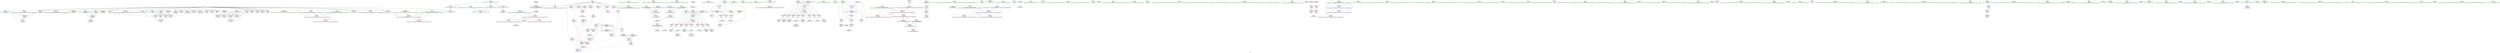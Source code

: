 digraph "SVFG" {
	label="SVFG";

	Node0x557121f45b60 [shape=record,color=grey,label="{NodeID: 0\nNullPtr}"];
	Node0x557121f45b60 -> Node0x557121f5be30[style=solid];
	Node0x557121f45b60 -> Node0x557121f5bf30[style=solid];
	Node0x557121f45b60 -> Node0x557121f5c000[style=solid];
	Node0x557121f45b60 -> Node0x557121f5c0d0[style=solid];
	Node0x557121f45b60 -> Node0x557121f5c1a0[style=solid];
	Node0x557121f45b60 -> Node0x557121f5c270[style=solid];
	Node0x557121f45b60 -> Node0x557121f5c340[style=solid];
	Node0x557121f45b60 -> Node0x557121f5c410[style=solid];
	Node0x557121f45b60 -> Node0x557121f5c4e0[style=solid];
	Node0x557121f45b60 -> Node0x557121f5c5b0[style=solid];
	Node0x557121f45b60 -> Node0x557121f58ae0[style=solid];
	Node0x557121f45b60 -> Node0x557121f58bb0[style=solid];
	Node0x557121f45b60 -> Node0x557121f58c80[style=solid];
	Node0x557121f45b60 -> Node0x557121f58d50[style=solid];
	Node0x557121f45b60 -> Node0x557121f58e20[style=solid];
	Node0x557121f45b60 -> Node0x557121f58ef0[style=solid];
	Node0x557121f45b60 -> Node0x557121f58fc0[style=solid];
	Node0x557121f45b60 -> Node0x557121f59090[style=solid];
	Node0x557121f45b60 -> Node0x557121f59160[style=solid];
	Node0x557121f45b60 -> Node0x557121f59230[style=solid];
	Node0x557121f45b60 -> Node0x557121f59300[style=solid];
	Node0x557121f45b60 -> Node0x557121f593d0[style=solid];
	Node0x557121f45b60 -> Node0x557121f594a0[style=solid];
	Node0x557121f45b60 -> Node0x557121f59570[style=solid];
	Node0x557121f45b60 -> Node0x557121f59640[style=solid];
	Node0x557121f45b60 -> Node0x557121f5d3e0[style=solid];
	Node0x557121f6d580 [shape=record,color=grey,label="{NodeID: 360\n432 = Binary(429, 431, )\n}"];
	Node0x557121f5c820 [shape=record,color=red,label="{NodeID: 194\n300\<--299\n\<--arrayidx53\nmain\n}"];
	Node0x557121f5c820 -> Node0x557121f6c680[style=solid];
	Node0x557121f59710 [shape=record,color=black,label="{NodeID: 111\n10\<--8\n\<--dp\nCan only get source location for instruction, argument, global var or function.}"];
	Node0x557121f41b50 [shape=record,color=green,label="{NodeID: 28\n36\<--42\n_ZNSt8ios_base4InitD1Ev\<--_ZNSt8ios_base4InitD1Ev_field_insensitive\n}"];
	Node0x557121f41b50 -> Node0x557121f59810[style=solid];
	Node0x557121f9b100 [shape=record,color=black,label="{NodeID: 471\n99 = PHI(65, )\n1st arg _ZStorSt13_Ios_OpenmodeS_ }"];
	Node0x557121f9b100 -> Node0x557121f5d820[style=solid];
	Node0x557121f63980 [shape=record,color=black,label="{NodeID: 388\nMR_24V_2 = PHI(MR_24V_4, MR_24V_1, )\npts\{147 \}\n}"];
	Node0x557121f63980 -> Node0x557121f5e1e0[style=dashed];
	Node0x557121f5df70 [shape=record,color=blue,label="{NodeID: 222\n138\<--220\nehselector.slot\<--\nmain\n}"];
	Node0x557121f5df70 -> Node0x557121f60f90[style=dashed];
	Node0x557121f5f9e0 [shape=record,color=purple,label="{NodeID: 139\n265\<--8\narrayidx34\<--dp\nmain\n}"];
	Node0x557121f5f9e0 -> Node0x557121f623e0[style=solid];
	Node0x557121f5a180 [shape=record,color=green,label="{NodeID: 56\n157\<--158\n_ZNSirsERi\<--_ZNSirsERi_field_insensitive\n}"];
	Node0x557121f61130 [shape=record,color=red,label="{NodeID: 167\n345\<--140\n\<--z\nmain\n}"];
	Node0x557121f5bc30 [shape=record,color=green,label="{NodeID: 84\n487\<--488\nstrlen\<--strlen_field_insensitive\n}"];
	Node0x557121f46290 [shape=record,color=green,label="{NodeID: 1\n7\<--1\n__dso_handle\<--dummyObj\nGlob }"];
	Node0x557121f6d700 [shape=record,color=grey,label="{NodeID: 361\n259 = Binary(258, 173, )\n}"];
	Node0x557121f6d700 -> Node0x557121f5ece0[style=solid];
	Node0x557121f5c8f0 [shape=record,color=red,label="{NodeID: 195\n316\<--315\n\<--\nmain\n|{<s0>22}}"];
	Node0x557121f5c8f0:s0 -> Node0x557121f9b980[style=solid,color=red];
	Node0x557121f59810 [shape=record,color=black,label="{NodeID: 112\n35\<--36\n\<--_ZNSt8ios_base4InitD1Ev\nCan only get source location for instruction, argument, global var or function.}"];
	Node0x557121f57b20 [shape=record,color=green,label="{NodeID: 29\n49\<--50\n_Z3i2sB5cxx11i\<--_Z3i2sB5cxx11i_field_insensitive\n}"];
	Node0x557121f9b240 [shape=record,color=black,label="{NodeID: 472\n405 = PHI(152, )\n0th arg _ZStplIcSt11char_traitsIcESaIcEENSt7__cxx1112basic_stringIT_T0_T1_EEPKS5_RKS8_ }"];
	Node0x557121f63e80 [shape=record,color=black,label="{NodeID: 389\nMR_26V_2 = PHI(MR_26V_3, MR_26V_1, )\npts\{149 \}\n}"];
	Node0x557121f63e80 -> Node0x557121f5e2b0[style=dashed];
	Node0x557121f63e80 -> Node0x557121f63e80[style=dashed];
	Node0x557121f5e040 [shape=record,color=blue,label="{NodeID: 223\n136\<--224\nexn.slot\<--\nmain\n}"];
	Node0x557121f5e040 -> Node0x557121f60ec0[style=dashed];
	Node0x557121f5fab0 [shape=record,color=purple,label="{NodeID: 140\n269\<--8\narrayidx36\<--dp\nmain\n}"];
	Node0x557121f5a280 [shape=record,color=green,label="{NodeID: 57\n160\<--161\n_ZNSaIcEC1Ev\<--_ZNSaIcEC1Ev_field_insensitive\n}"];
	Node0x557121f61200 [shape=record,color=red,label="{NodeID: 168\n360\<--140\n\<--z\nmain\n}"];
	Node0x557121f61200 -> Node0x557121f6c800[style=solid];
	Node0x557121f5bd30 [shape=record,color=green,label="{NodeID: 85\n24\<--502\n_GLOBAL__sub_I_MauricioC_2_1.cpp\<--_GLOBAL__sub_I_MauricioC_2_1.cpp_field_insensitive\n}"];
	Node0x557121f5bd30 -> Node0x557121f5d2e0[style=solid];
	Node0x557121f46320 [shape=record,color=green,label="{NodeID: 2\n12\<--1\n_ZSt3cin\<--dummyObj\nGlob }"];
	Node0x557121f6d880 [shape=record,color=grey,label="{NodeID: 362\n207 = Binary(206, 173, )\n}"];
	Node0x557121f6d880 -> Node0x557121f5dc30[style=solid];
	Node0x557121f5c9c0 [shape=record,color=red,label="{NodeID: 196\n422\<--408\n\<--__lhs.addr\n_ZStplIcSt11char_traitsIcESaIcEENSt7__cxx1112basic_stringIT_T0_T1_EEPKS5_RKS8_\n|{<s0>38}}"];
	Node0x557121f5c9c0:s0 -> Node0x557121f9ba90[style=solid,color=red];
	Node0x557121f59910 [shape=record,color=black,label="{NodeID: 113\n71\<--56\n\<--str\n_Z3i2sB5cxx11i\n}"];
	Node0x557121f59910 -> Node0x557121f60840[style=solid];
	Node0x557121f57bb0 [shape=record,color=green,label="{NodeID: 30\n54\<--55\ni.addr\<--i.addr_field_insensitive\n_Z3i2sB5cxx11i\n}"];
	Node0x557121f57bb0 -> Node0x557121f60910[style=solid];
	Node0x557121f57bb0 -> Node0x557121f5d4e0[style=solid];
	Node0x557121f9b650 [shape=record,color=black,label="{NodeID: 473\n406 = PHI(323, )\n1st arg _ZStplIcSt11char_traitsIcESaIcEENSt7__cxx1112basic_stringIT_T0_T1_EEPKS5_RKS8_ }"];
	Node0x557121f9b650 -> Node0x557121f66920[style=solid];
	Node0x557121f64380 [shape=record,color=black,label="{NodeID: 390\nMR_28V_2 = PHI(MR_28V_5, MR_28V_1, )\npts\{110000 \}\n}"];
	Node0x557121f64380 -> Node0x557121f5db60[style=dashed];
	Node0x557121f64380 -> Node0x557121f79420[style=dashed];
	Node0x557121f5e110 [shape=record,color=blue,label="{NodeID: 224\n138\<--226\nehselector.slot\<--\nmain\n}"];
	Node0x557121f5e110 -> Node0x557121f60f90[style=dashed];
	Node0x557121f5fb80 [shape=record,color=purple,label="{NodeID: 141\n272\<--8\narrayidx38\<--dp\nmain\n}"];
	Node0x557121f5fb80 -> Node0x557121f624b0[style=solid];
	Node0x557121f5fb80 -> Node0x557121f5e380[style=solid];
	Node0x557121f5a380 [shape=record,color=green,label="{NodeID: 58\n164\<--165\n_ZNSt7__cxx1112basic_stringIcSt11char_traitsIcESaIcEEC1EPKcRKS3_\<--_ZNSt7__cxx1112basic_stringIcSt11char_traitsIcESaIcEEC1EPKcRKS3__field_insensitive\n}"];
	Node0x557121f612d0 [shape=record,color=red,label="{NodeID: 169\n193\<--144\n\<--i\nmain\n}"];
	Node0x557121f612d0 -> Node0x557121f5e730[style=solid];
	Node0x557121f5be30 [shape=record,color=black,label="{NodeID: 86\n2\<--3\ndummyVal\<--dummyVal\n}"];
	Node0x557121f46bb0 [shape=record,color=green,label="{NodeID: 3\n13\<--1\n.str\<--dummyObj\nGlob }"];
	Node0x557121f6da00 [shape=record,color=grey,label="{NodeID: 363\n177 = cmp(175, 176, )\n}"];
	Node0x557121f5ca90 [shape=record,color=red,label="{NodeID: 197\n436\<--408\n\<--__lhs.addr\n_ZStplIcSt11char_traitsIcESaIcEENSt7__cxx1112basic_stringIT_T0_T1_EEPKS5_RKS8_\n}"];
	Node0x557121f599e0 [shape=record,color=black,label="{NodeID: 114\n73\<--72\n\<--add.ptr\n_Z3i2sB5cxx11i\n}"];
	Node0x557121f57c40 [shape=record,color=green,label="{NodeID: 31\n56\<--57\nstr\<--str_field_insensitive\n_Z3i2sB5cxx11i\n}"];
	Node0x557121f57c40 -> Node0x557121f59910[style=solid];
	Node0x557121f9b760 [shape=record,color=black,label="{NodeID: 474\n407 = PHI(150, )\n2nd arg _ZStplIcSt11char_traitsIcESaIcEENSt7__cxx1112basic_stringIT_T0_T1_EEPKS5_RKS8_ }"];
	Node0x557121f9b760 -> Node0x557121f669f0[style=solid];
	Node0x557121f5e1e0 [shape=record,color=blue,label="{NodeID: 225\n146\<--232\ni12\<--conv14\nmain\n}"];
	Node0x557121f5e1e0 -> Node0x557121f61540[style=dashed];
	Node0x557121f5e1e0 -> Node0x557121f61610[style=dashed];
	Node0x557121f5e1e0 -> Node0x557121f616e0[style=dashed];
	Node0x557121f5e1e0 -> Node0x557121f617b0[style=dashed];
	Node0x557121f5e1e0 -> Node0x557121f61880[style=dashed];
	Node0x557121f5e1e0 -> Node0x557121f61950[style=dashed];
	Node0x557121f5e1e0 -> Node0x557121f61a20[style=dashed];
	Node0x557121f5e1e0 -> Node0x557121f61af0[style=dashed];
	Node0x557121f5e1e0 -> Node0x557121f665e0[style=dashed];
	Node0x557121f5e1e0 -> Node0x557121f63980[style=dashed];
	Node0x557121f5fc50 [shape=record,color=purple,label="{NodeID: 142\n280\<--8\narrayidx42\<--dp\nmain\n}"];
	Node0x557121f5a480 [shape=record,color=green,label="{NodeID: 59\n167\<--168\n_ZNSaIcED1Ev\<--_ZNSaIcED1Ev_field_insensitive\n}"];
	Node0x557121f87bc0 [shape=record,color=yellow,style=double,label="{NodeID: 419\n38V_1 = ENCHI(MR_38V_0)\npts\{417 \}\nFun[_ZStplIcSt11char_traitsIcESaIcEENSt7__cxx1112basic_stringIT_T0_T1_EEPKS5_RKS8_]}"];
	Node0x557121f87bc0 -> Node0x557121f66d30[style=dashed];
	Node0x557121f613a0 [shape=record,color=red,label="{NodeID: 170\n200\<--144\n\<--i\nmain\n}"];
	Node0x557121f613a0 -> Node0x557121f5e800[style=solid];
	Node0x557121f5bf30 [shape=record,color=black,label="{NodeID: 87\n85\<--3\n\<--dummyVal\n_Z3i2sB5cxx11i\n}"];
	Node0x557121f46c40 [shape=record,color=green,label="{NodeID: 4\n15\<--1\n.str.1\<--dummyObj\nGlob }"];
	Node0x557121f6db80 [shape=record,color=grey,label="{NodeID: 364\n320 = cmp(319, 321, )\n}"];
	Node0x557121f5cb60 [shape=record,color=red,label="{NodeID: 198\n430\<--410\n\<--__rhs.addr\n_ZStplIcSt11char_traitsIcESaIcEENSt7__cxx1112basic_stringIT_T0_T1_EEPKS5_RKS8_\n}"];
	Node0x557121f5e6a0 [shape=record,color=black,label="{NodeID: 115\n97\<--108\n_ZStorSt13_Ios_OpenmodeS__ret\<--or\n_ZStorSt13_Ios_OpenmodeS_\n|{<s0>3}}"];
	Node0x557121f5e6a0:s0 -> Node0x557121f97570[style=solid,color=blue];
	Node0x557121f57cd0 [shape=record,color=green,label="{NodeID: 32\n58\<--59\nexn.slot\<--exn.slot_field_insensitive\n_Z3i2sB5cxx11i\n}"];
	Node0x557121f57cd0 -> Node0x557121f609e0[style=solid];
	Node0x557121f57cd0 -> Node0x557121f5d5b0[style=solid];
	Node0x557121f9b870 [shape=record,color=black,label="{NodeID: 475\n52 = PHI(150, )\n0th arg _Z3i2sB5cxx11i }"];
	Node0x557121f5e2b0 [shape=record,color=blue,label="{NodeID: 226\n148\<--239\nj\<--\nmain\n}"];
	Node0x557121f5e2b0 -> Node0x557121f61bc0[style=dashed];
	Node0x557121f5e2b0 -> Node0x557121f61c90[style=dashed];
	Node0x557121f5e2b0 -> Node0x557121f61d60[style=dashed];
	Node0x557121f5e2b0 -> Node0x557121f61e30[style=dashed];
	Node0x557121f5e2b0 -> Node0x557121f61f00[style=dashed];
	Node0x557121f5e2b0 -> Node0x557121f61fd0[style=dashed];
	Node0x557121f5e2b0 -> Node0x557121f620a0[style=dashed];
	Node0x557121f5e2b0 -> Node0x557121f62170[style=dashed];
	Node0x557121f5e2b0 -> Node0x557121f5e2b0[style=dashed];
	Node0x557121f5e2b0 -> Node0x557121f5e5f0[style=dashed];
	Node0x557121f5e2b0 -> Node0x557121f63e80[style=dashed];
	Node0x557121f5fd20 [shape=record,color=purple,label="{NodeID: 143\n283\<--8\narrayidx44\<--dp\nmain\n}"];
	Node0x557121f5fd20 -> Node0x557121f5c680[style=solid];
	Node0x557121f5a580 [shape=record,color=green,label="{NodeID: 60\n170\<--171\n_ZNSi6ignoreEv\<--_ZNSi6ignoreEv_field_insensitive\n}"];
	Node0x557121f87ca0 [shape=record,color=yellow,style=double,label="{NodeID: 420\n40V_1 = ENCHI(MR_40V_0)\npts\{419 \}\nFun[_ZStplIcSt11char_traitsIcESaIcEENSt7__cxx1112basic_stringIT_T0_T1_EEPKS5_RKS8_]}"];
	Node0x557121f87ca0 -> Node0x557121f66e00[style=dashed];
	Node0x557121f61470 [shape=record,color=red,label="{NodeID: 171\n206\<--144\n\<--i\nmain\n}"];
	Node0x557121f61470 -> Node0x557121f6d880[style=solid];
	Node0x557121f5c000 [shape=record,color=black,label="{NodeID: 88\n86\<--3\n\<--dummyVal\n_Z3i2sB5cxx11i\n}"];
	Node0x557121f5c000 -> Node0x557121f5d5b0[style=solid];
	Node0x557121f46cd0 [shape=record,color=green,label="{NodeID: 5\n17\<--1\n_ZSt4cout\<--dummyObj\nGlob }"];
	Node0x557121f97570 [shape=record,color=black,label="{NodeID: 448\n63 = PHI(97, )\n}"];
	Node0x557121f6dd00 [shape=record,color=grey,label="{NodeID: 365\n198 = cmp(194, 195, )\n}"];
	Node0x557121f5cc30 [shape=record,color=red,label="{NodeID: 199\n441\<--410\n\<--__rhs.addr\n_ZStplIcSt11char_traitsIcESaIcEENSt7__cxx1112basic_stringIT_T0_T1_EEPKS5_RKS8_\n}"];
	Node0x557121f5e730 [shape=record,color=black,label="{NodeID: 116\n194\<--193\nconv\<--\nmain\n}"];
	Node0x557121f5e730 -> Node0x557121f6dd00[style=solid];
	Node0x557121f57d60 [shape=record,color=green,label="{NodeID: 33\n60\<--61\nehselector.slot\<--ehselector.slot_field_insensitive\n_Z3i2sB5cxx11i\n}"];
	Node0x557121f57d60 -> Node0x557121f60ab0[style=solid];
	Node0x557121f57d60 -> Node0x557121f5d680[style=solid];
	Node0x557121f9b980 [shape=record,color=black,label="{NodeID: 476\n53 = PHI(316, )\n1st arg _Z3i2sB5cxx11i }"];
	Node0x557121f9b980 -> Node0x557121f5d4e0[style=solid];
	Node0x557121f5e380 [shape=record,color=blue,label="{NodeID: 227\n272\<--274\narrayidx38\<--add39\nmain\n}"];
	Node0x557121f5e380 -> Node0x557121f5c680[style=dashed];
	Node0x557121f5e380 -> Node0x557121f5c750[style=dashed];
	Node0x557121f5e380 -> Node0x557121f5e450[style=dashed];
	Node0x557121f5fdf0 [shape=record,color=purple,label="{NodeID: 144\n287\<--8\narrayidx46\<--dp\nmain\n}"];
	Node0x557121f5a680 [shape=record,color=green,label="{NodeID: 61\n180\<--181\n_ZNSt7__cxx1112basic_stringIcSt11char_traitsIcESaIcEEC1Ev\<--_ZNSt7__cxx1112basic_stringIcSt11char_traitsIcESaIcEEC1Ev_field_insensitive\n}"];
	Node0x557121f61540 [shape=record,color=red,label="{NodeID: 172\n235\<--146\n\<--i12\nmain\n}"];
	Node0x557121f61540 -> Node0x557121f6e000[style=solid];
	Node0x557121f5c0d0 [shape=record,color=black,label="{NodeID: 89\n88\<--3\n\<--dummyVal\n_Z3i2sB5cxx11i\n}"];
	Node0x557121f5c0d0 -> Node0x557121f5d680[style=solid];
	Node0x557121f46d60 [shape=record,color=green,label="{NodeID: 6\n18\<--1\n.str.2\<--dummyObj\nGlob }"];
	Node0x557121f97640 [shape=record,color=black,label="{NodeID: 449\n75 = PHI()\n}"];
	Node0x557121f6de80 [shape=record,color=grey,label="{NodeID: 366\n242 = cmp(241, 155, )\n}"];
	Node0x557121f5cd00 [shape=record,color=red,label="{NodeID: 200\n429\<--412\n\<--__len\n_ZStplIcSt11char_traitsIcESaIcEENSt7__cxx1112basic_stringIT_T0_T1_EEPKS5_RKS8_\n}"];
	Node0x557121f5cd00 -> Node0x557121f6d580[style=solid];
	Node0x557121f5e800 [shape=record,color=black,label="{NodeID: 117\n201\<--200\nidxprom\<--\nmain\n}"];
	Node0x557121f57e30 [shape=record,color=green,label="{NodeID: 34\n66\<--67\n_ZStorSt13_Ios_OpenmodeS_\<--_ZStorSt13_Ios_OpenmodeS__field_insensitive\n}"];
	Node0x557121f9ba90 [shape=record,color=black,label="{NodeID: 477\n481 = PHI(422, )\n0th arg _ZNSt11char_traitsIcE6lengthEPKc }"];
	Node0x557121f9ba90 -> Node0x557121f66ed0[style=solid];
	Node0x557121f5e450 [shape=record,color=blue,label="{NodeID: 228\n290\<--292\narrayidx48\<--add49\nmain\n}"];
	Node0x557121f5e450 -> Node0x557121f5c820[style=dashed];
	Node0x557121f5e450 -> Node0x557121f5e520[style=dashed];
	Node0x557121f5fec0 [shape=record,color=purple,label="{NodeID: 145\n290\<--8\narrayidx48\<--dp\nmain\n}"];
	Node0x557121f5fec0 -> Node0x557121f5c750[style=solid];
	Node0x557121f5fec0 -> Node0x557121f5e450[style=solid];
	Node0x557121f5a780 [shape=record,color=green,label="{NodeID: 62\n186\<--187\nllvm.memset.p0i8.i64\<--llvm.memset.p0i8.i64_field_insensitive\n}"];
	Node0x557121f61610 [shape=record,color=red,label="{NodeID: 173\n244\<--146\n\<--i12\nmain\n}"];
	Node0x557121f61610 -> Node0x557121f5e9a0[style=solid];
	Node0x557121f5c1a0 [shape=record,color=black,label="{NodeID: 90\n94\<--3\nlpad.val\<--dummyVal\n_Z3i2sB5cxx11i\n}"];
	Node0x557121f45730 [shape=record,color=green,label="{NodeID: 7\n20\<--1\n.str.3\<--dummyObj\nGlob }"];
	Node0x557121f99b90 [shape=record,color=black,label="{NodeID: 450\n195 = PHI()\n}"];
	Node0x557121f99b90 -> Node0x557121f6dd00[style=solid];
	Node0x557121f6e000 [shape=record,color=grey,label="{NodeID: 367\n236 = cmp(235, 155, )\n}"];
	Node0x557121f5cdd0 [shape=record,color=red,label="{NodeID: 201\n437\<--412\n\<--__len\n_ZStplIcSt11char_traitsIcESaIcEENSt7__cxx1112basic_stringIT_T0_T1_EEPKS5_RKS8_\n}"];
	Node0x557121f5e8d0 [shape=record,color=black,label="{NodeID: 118\n232\<--230\nconv14\<--sub\nmain\n}"];
	Node0x557121f5e8d0 -> Node0x557121f5e1e0[style=solid];
	Node0x557121f57f30 [shape=record,color=green,label="{NodeID: 35\n69\<--70\n_ZNSt7__cxx1118basic_stringstreamIcSt11char_traitsIcESaIcEEC1ESt13_Ios_Openmode\<--_ZNSt7__cxx1118basic_stringstreamIcSt11char_traitsIcESaIcEEC1ESt13_Ios_Openmode_field_insensitive\n}"];
	Node0x557121f5e520 [shape=record,color=blue,label="{NodeID: 229\n299\<--301\narrayidx53\<--rem\nmain\n}"];
	Node0x557121f5e520 -> Node0x557121f623e0[style=dashed];
	Node0x557121f5e520 -> Node0x557121f624b0[style=dashed];
	Node0x557121f5e520 -> Node0x557121f5c680[style=dashed];
	Node0x557121f5e520 -> Node0x557121f5c750[style=dashed];
	Node0x557121f5e520 -> Node0x557121f5e380[style=dashed];
	Node0x557121f5e520 -> Node0x557121f5e450[style=dashed];
	Node0x557121f5e520 -> Node0x557121f79420[style=dashed];
	Node0x557121f5ff90 [shape=record,color=purple,label="{NodeID: 146\n296\<--8\narrayidx51\<--dp\nmain\n}"];
	Node0x557121f5a880 [shape=record,color=green,label="{NodeID: 63\n189\<--190\n_ZSt7getlineIcSt11char_traitsIcESaIcEERSt13basic_istreamIT_T0_ES7_RNSt7__cxx1112basic_stringIS4_S5_T1_EE\<--_ZSt7getlineIcSt11char_traitsIcESaIcEERSt13basic_istreamIT_T0_ES7_RNSt7__cxx1112basic_stringIS4_S5_T1_EE_field_insensitive\n}"];
	Node0x557121f616e0 [shape=record,color=red,label="{NodeID: 174\n258\<--146\n\<--i12\nmain\n}"];
	Node0x557121f616e0 -> Node0x557121f6d700[style=solid];
	Node0x557121f5c270 [shape=record,color=black,label="{NodeID: 91\n95\<--3\nlpad.val3\<--dummyVal\n_Z3i2sB5cxx11i\n}"];
	Node0x557121f457f0 [shape=record,color=green,label="{NodeID: 8\n23\<--1\n\<--dummyObj\nCan only get source location for instruction, argument, global var or function.}"];
	Node0x557121f99c60 [shape=record,color=black,label="{NodeID: 451\n34 = PHI()\n}"];
	Node0x557121f6e180 [shape=record,color=grey,label="{NodeID: 368\n256 = cmp(250, 255, )\n}"];
	Node0x557121f5cea0 [shape=record,color=red,label="{NodeID: 202\n447\<--414\nnrvo.val\<--nrvo\n_ZStplIcSt11char_traitsIcESaIcEENSt7__cxx1112basic_stringIT_T0_T1_EEPKS5_RKS8_\n}"];
	Node0x557121f5e9a0 [shape=record,color=black,label="{NodeID: 119\n245\<--244\nconv21\<--\nmain\n}"];
	Node0x557121f58030 [shape=record,color=green,label="{NodeID: 36\n76\<--77\n_ZNSolsEi\<--_ZNSolsEi_field_insensitive\n}"];
	Node0x557121f5e5f0 [shape=record,color=blue,label="{NodeID: 230\n148\<--306\nj\<--dec\nmain\n}"];
	Node0x557121f5e5f0 -> Node0x557121f61bc0[style=dashed];
	Node0x557121f5e5f0 -> Node0x557121f61c90[style=dashed];
	Node0x557121f5e5f0 -> Node0x557121f61d60[style=dashed];
	Node0x557121f5e5f0 -> Node0x557121f61e30[style=dashed];
	Node0x557121f5e5f0 -> Node0x557121f61f00[style=dashed];
	Node0x557121f5e5f0 -> Node0x557121f61fd0[style=dashed];
	Node0x557121f5e5f0 -> Node0x557121f620a0[style=dashed];
	Node0x557121f5e5f0 -> Node0x557121f62170[style=dashed];
	Node0x557121f5e5f0 -> Node0x557121f5e2b0[style=dashed];
	Node0x557121f5e5f0 -> Node0x557121f5e5f0[style=dashed];
	Node0x557121f5e5f0 -> Node0x557121f63e80[style=dashed];
	Node0x557121f60060 [shape=record,color=purple,label="{NodeID: 147\n299\<--8\narrayidx53\<--dp\nmain\n}"];
	Node0x557121f60060 -> Node0x557121f5c820[style=solid];
	Node0x557121f60060 -> Node0x557121f5e520[style=solid];
	Node0x557121f5a980 [shape=record,color=green,label="{NodeID: 64\n196\<--197\n_ZNKSt7__cxx1112basic_stringIcSt11char_traitsIcESaIcEE4sizeEv\<--_ZNKSt7__cxx1112basic_stringIcSt11char_traitsIcESaIcEE4sizeEv_field_insensitive\n}"];
	Node0x557121f88050 [shape=record,color=yellow,style=double,label="{NodeID: 424\n4V_1 = ENCHI(MR_4V_0)\npts\{59 \}\nFun[_Z3i2sB5cxx11i]}"];
	Node0x557121f88050 -> Node0x557121f5d5b0[style=dashed];
	Node0x557121f617b0 [shape=record,color=red,label="{NodeID: 175\n267\<--146\n\<--i12\nmain\n}"];
	Node0x557121f617b0 -> Node0x557121f5ee80[style=solid];
	Node0x557121f5c340 [shape=record,color=black,label="{NodeID: 92\n210\<--3\n\<--dummyVal\nmain\n}"];
	Node0x557121f458b0 [shape=record,color=green,label="{NodeID: 9\n64\<--1\n\<--dummyObj\nCan only get source location for instruction, argument, global var or function.|{<s0>3}}"];
	Node0x557121f458b0:s0 -> Node0x557121f9af60[style=solid,color=red];
	Node0x557121f99d30 [shape=record,color=black,label="{NodeID: 452\n253 = PHI()\n}"];
	Node0x557121f99d30 -> Node0x557121f62310[style=solid];
	Node0x557121f5cf70 [shape=record,color=red,label="{NodeID: 203\n459\<--416\nexn\<--exn.slot\n_ZStplIcSt11char_traitsIcESaIcEENSt7__cxx1112basic_stringIT_T0_T1_EEPKS5_RKS8_\n}"];
	Node0x557121f5ea70 [shape=record,color=black,label="{NodeID: 120\n250\<--249\nconv24\<--\nmain\n}"];
	Node0x557121f5ea70 -> Node0x557121f6e180[style=solid];
	Node0x557121f58130 [shape=record,color=green,label="{NodeID: 37\n79\<--80\n_ZNKSt7__cxx1118basic_stringstreamIcSt11char_traitsIcESaIcEE3strEv\<--_ZNKSt7__cxx1118basic_stringstreamIcSt11char_traitsIcESaIcEE3strEv_field_insensitive\n}"];
	Node0x557121f665e0 [shape=record,color=blue,label="{NodeID: 231\n146\<--312\ni12\<--dec57\nmain\n}"];
	Node0x557121f665e0 -> Node0x557121f61540[style=dashed];
	Node0x557121f665e0 -> Node0x557121f61610[style=dashed];
	Node0x557121f665e0 -> Node0x557121f616e0[style=dashed];
	Node0x557121f665e0 -> Node0x557121f617b0[style=dashed];
	Node0x557121f665e0 -> Node0x557121f61880[style=dashed];
	Node0x557121f665e0 -> Node0x557121f61950[style=dashed];
	Node0x557121f665e0 -> Node0x557121f61a20[style=dashed];
	Node0x557121f665e0 -> Node0x557121f61af0[style=dashed];
	Node0x557121f665e0 -> Node0x557121f665e0[style=dashed];
	Node0x557121f665e0 -> Node0x557121f63980[style=dashed];
	Node0x557121f60130 [shape=record,color=purple,label="{NodeID: 148\n315\<--8\n\<--dp\nmain\n}"];
	Node0x557121f60130 -> Node0x557121f5c8f0[style=solid];
	Node0x557121f5aa80 [shape=record,color=green,label="{NodeID: 65\n247\<--248\n_ZNSt7__cxx1112basic_stringIcSt11char_traitsIcESaIcEEixEm\<--_ZNSt7__cxx1112basic_stringIcSt11char_traitsIcESaIcEEixEm_field_insensitive\n}"];
	Node0x557121f88130 [shape=record,color=yellow,style=double,label="{NodeID: 425\n6V_1 = ENCHI(MR_6V_0)\npts\{61 \}\nFun[_Z3i2sB5cxx11i]}"];
	Node0x557121f88130 -> Node0x557121f5d680[style=dashed];
	Node0x557121f61880 [shape=record,color=red,label="{NodeID: 176\n277\<--146\n\<--i12\nmain\n}"];
	Node0x557121f61880 -> Node0x557121f6d100[style=solid];
	Node0x557121f5c410 [shape=record,color=black,label="{NodeID: 93\n211\<--3\n\<--dummyVal\nmain\n}"];
	Node0x557121f5c410 -> Node0x557121f5dd00[style=solid];
	Node0x557121f45970 [shape=record,color=green,label="{NodeID: 10\n65\<--1\n\<--dummyObj\nCan only get source location for instruction, argument, global var or function.|{<s0>3}}"];
	Node0x557121f45970:s0 -> Node0x557121f9b100[style=solid,color=red];
	Node0x557121f99e30 [shape=record,color=black,label="{NodeID: 453\n156 = PHI()\n}"];
	Node0x557121f5d040 [shape=record,color=red,label="{NodeID: 204\n460\<--418\nsel\<--ehselector.slot\n_ZStplIcSt11char_traitsIcESaIcEENSt7__cxx1112basic_stringIT_T0_T1_EEPKS5_RKS8_\n}"];
	Node0x557121f5eb40 [shape=record,color=black,label="{NodeID: 121\n252\<--251\nconv25\<--\nmain\n}"];
	Node0x557121f58230 [shape=record,color=green,label="{NodeID: 38\n82\<--83\n_ZNSt7__cxx1118basic_stringstreamIcSt11char_traitsIcESaIcEED1Ev\<--_ZNSt7__cxx1118basic_stringstreamIcSt11char_traitsIcESaIcEED1Ev_field_insensitive\n}"];
	Node0x557121f666b0 [shape=record,color=blue,label="{NodeID: 232\n136\<--335\nexn.slot\<--\nmain\n}"];
	Node0x557121f666b0 -> Node0x557121f60ec0[style=dashed];
	Node0x557121f60200 [shape=record,color=purple,label="{NodeID: 149\n162\<--13\n\<--.str\nmain\n}"];
	Node0x557121f5ab80 [shape=record,color=green,label="{NodeID: 66\n325\<--326\n_ZStplIcSt11char_traitsIcESaIcEENSt7__cxx1112basic_stringIT_T0_T1_EEPKS5_RKS8_\<--_ZStplIcSt11char_traitsIcESaIcEENSt7__cxx1112basic_stringIT_T0_T1_EEPKS5_RKS8__field_insensitive\n}"];
	Node0x557121f61950 [shape=record,color=red,label="{NodeID: 177\n285\<--146\n\<--i12\nmain\n}"];
	Node0x557121f61950 -> Node0x557121f5f1c0[style=solid];
	Node0x557121f5c4e0 [shape=record,color=black,label="{NodeID: 94\n213\<--3\n\<--dummyVal\nmain\n}"];
	Node0x557121f5c4e0 -> Node0x557121f5ddd0[style=solid];
	Node0x557121f44e20 [shape=record,color=green,label="{NodeID: 11\n155\<--1\n\<--dummyObj\nCan only get source location for instruction, argument, global var or function.}"];
	Node0x557121f99f00 [shape=record,color=black,label="{NodeID: 454\n169 = PHI()\n}"];
	Node0x557121f79420 [shape=record,color=black,label="{NodeID: 371\nMR_28V_5 = PHI(MR_28V_6, MR_28V_3, )\npts\{110000 \}\n}"];
	Node0x557121f79420 -> Node0x557121f623e0[style=dashed];
	Node0x557121f79420 -> Node0x557121f624b0[style=dashed];
	Node0x557121f79420 -> Node0x557121f5c680[style=dashed];
	Node0x557121f79420 -> Node0x557121f5c750[style=dashed];
	Node0x557121f79420 -> Node0x557121f5c8f0[style=dashed];
	Node0x557121f79420 -> Node0x557121f5e380[style=dashed];
	Node0x557121f79420 -> Node0x557121f5e450[style=dashed];
	Node0x557121f79420 -> Node0x557121f79420[style=dashed];
	Node0x557121f79420 -> Node0x557121f64380[style=dashed];
	Node0x557121f5d110 [shape=record,color=red,label="{NodeID: 205\n485\<--482\n\<--__s.addr\n_ZNSt11char_traitsIcE6lengthEPKc\n}"];
	Node0x557121f5ec10 [shape=record,color=black,label="{NodeID: 122\n255\<--254\nconv28\<--\nmain\n}"];
	Node0x557121f5ec10 -> Node0x557121f6e180[style=solid];
	Node0x557121f58330 [shape=record,color=green,label="{NodeID: 39\n100\<--101\n__a.addr\<--__a.addr_field_insensitive\n_ZStorSt13_Ios_OpenmodeS_\n}"];
	Node0x557121f58330 -> Node0x557121f60b80[style=solid];
	Node0x557121f58330 -> Node0x557121f5d750[style=solid];
	Node0x557121f66780 [shape=record,color=blue,label="{NodeID: 233\n138\<--337\nehselector.slot\<--\nmain\n}"];
	Node0x557121f66780 -> Node0x557121f60f90[style=dashed];
	Node0x557121f602d0 [shape=record,color=purple,label="{NodeID: 150\n323\<--15\n\<--.str.1\nmain\n|{<s0>24}}"];
	Node0x557121f602d0:s0 -> Node0x557121f9b650[style=solid,color=red];
	Node0x557121f5ac80 [shape=record,color=green,label="{NodeID: 67\n328\<--329\n_ZNSt7__cxx1112basic_stringIcSt11char_traitsIcESaIcEEaSEOS4_\<--_ZNSt7__cxx1112basic_stringIcSt11char_traitsIcESaIcEEaSEOS4__field_insensitive\n}"];
	Node0x557121f61a20 [shape=record,color=red,label="{NodeID: 178\n294\<--146\n\<--i12\nmain\n}"];
	Node0x557121f61a20 -> Node0x557121f5f360[style=solid];
	Node0x557121f5c5b0 [shape=record,color=black,label="{NodeID: 95\n217\<--3\n\<--dummyVal\nmain\n}"];
	Node0x557121f44ee0 [shape=record,color=green,label="{NodeID: 12\n173\<--1\n\<--dummyObj\nCan only get source location for instruction, argument, global var or function.}"];
	Node0x557121f99fd0 [shape=record,color=black,label="{NodeID: 455\n188 = PHI()\n}"];
	Node0x557121f5d1e0 [shape=record,color=blue,label="{NodeID: 206\n506\<--23\nllvm.global_ctors_0\<--\nGlob }"];
	Node0x557121f5ece0 [shape=record,color=black,label="{NodeID: 123\n260\<--259\nidxprom30\<--add\nmain\n}"];
	Node0x557121f58400 [shape=record,color=green,label="{NodeID: 40\n102\<--103\n__b.addr\<--__b.addr_field_insensitive\n_ZStorSt13_Ios_OpenmodeS_\n}"];
	Node0x557121f58400 -> Node0x557121f60c50[style=solid];
	Node0x557121f58400 -> Node0x557121f5d820[style=solid];
	Node0x557121f66850 [shape=record,color=blue,label="{NodeID: 234\n140\<--361\nz\<--inc77\nmain\n}"];
	Node0x557121f66850 -> Node0x557121f62f80[style=dashed];
	Node0x557121f603a0 [shape=record,color=purple,label="{NodeID: 151\n341\<--18\n\<--.str.2\nmain\n}"];
	Node0x557121f5ad80 [shape=record,color=green,label="{NodeID: 68\n331\<--332\n_ZNSt7__cxx1112basic_stringIcSt11char_traitsIcESaIcEED1Ev\<--_ZNSt7__cxx1112basic_stringIcSt11char_traitsIcESaIcEED1Ev_field_insensitive\n}"];
	Node0x557121f61af0 [shape=record,color=red,label="{NodeID: 179\n311\<--146\n\<--i12\nmain\n}"];
	Node0x557121f61af0 -> Node0x557121f6cc80[style=solid];
	Node0x557121f58ae0 [shape=record,color=black,label="{NodeID: 96\n218\<--3\n\<--dummyVal\nmain\n}"];
	Node0x557121f58ae0 -> Node0x557121f5dea0[style=solid];
	Node0x557121f44fa0 [shape=record,color=green,label="{NodeID: 13\n183\<--1\n\<--dummyObj\nCan only get source location for instruction, argument, global var or function.}"];
	Node0x557121f9a0d0 [shape=record,color=black,label="{NodeID: 456\n438 = PHI()\n}"];
	Node0x557121f5d2e0 [shape=record,color=blue,label="{NodeID: 207\n507\<--24\nllvm.global_ctors_1\<--_GLOBAL__sub_I_MauricioC_2_1.cpp\nGlob }"];
	Node0x557121f5edb0 [shape=record,color=black,label="{NodeID: 124\n264\<--263\nidxprom33\<--add32\nmain\n}"];
	Node0x557121f584d0 [shape=record,color=green,label="{NodeID: 41\n116\<--117\n__gxx_personality_v0\<--__gxx_personality_v0_field_insensitive\n}"];
	Node0x557121f66920 [shape=record,color=blue,label="{NodeID: 235\n408\<--406\n__lhs.addr\<--__lhs\n_ZStplIcSt11char_traitsIcESaIcEENSt7__cxx1112basic_stringIT_T0_T1_EEPKS5_RKS8_\n}"];
	Node0x557121f66920 -> Node0x557121f5c9c0[style=dashed];
	Node0x557121f66920 -> Node0x557121f5ca90[style=dashed];
	Node0x557121f60470 [shape=record,color=purple,label="{NodeID: 152\n347\<--20\n\<--.str.3\nmain\n}"];
	Node0x557121f5ae80 [shape=record,color=green,label="{NodeID: 69\n343\<--344\n_ZStlsISt11char_traitsIcEERSt13basic_ostreamIcT_ES5_PKc\<--_ZStlsISt11char_traitsIcEERSt13basic_ostreamIcT_ES5_PKc_field_insensitive\n}"];
	Node0x557121f61bc0 [shape=record,color=red,label="{NodeID: 180\n241\<--148\n\<--j\nmain\n}"];
	Node0x557121f61bc0 -> Node0x557121f6de80[style=solid];
	Node0x557121f58bb0 [shape=record,color=black,label="{NodeID: 97\n220\<--3\n\<--dummyVal\nmain\n}"];
	Node0x557121f58bb0 -> Node0x557121f5df70[style=solid];
	Node0x557121f450a0 [shape=record,color=green,label="{NodeID: 14\n184\<--1\n\<--dummyObj\nCan only get source location for instruction, argument, global var or function.}"];
	Node0x557121f9a1d0 [shape=record,color=black,label="{NodeID: 457\n229 = PHI()\n}"];
	Node0x557121f9a1d0 -> Node0x557121f6cf80[style=solid];
	Node0x557121f5d3e0 [shape=record,color=blue, style = dotted,label="{NodeID: 208\n508\<--3\nllvm.global_ctors_2\<--dummyVal\nGlob }"];
	Node0x557121f5ee80 [shape=record,color=black,label="{NodeID: 125\n268\<--267\nidxprom35\<--\nmain\n}"];
	Node0x557121f585d0 [shape=record,color=green,label="{NodeID: 42\n125\<--126\nmain\<--main_field_insensitive\n}"];
	Node0x557121f669f0 [shape=record,color=blue,label="{NodeID: 236\n410\<--407\n__rhs.addr\<--__rhs\n_ZStplIcSt11char_traitsIcESaIcEENSt7__cxx1112basic_stringIT_T0_T1_EEPKS5_RKS8_\n}"];
	Node0x557121f669f0 -> Node0x557121f5cb60[style=dashed];
	Node0x557121f669f0 -> Node0x557121f5cc30[style=dashed];
	Node0x557121f60540 [shape=record,color=purple,label="{NodeID: 153\n506\<--22\nllvm.global_ctors_0\<--llvm.global_ctors\nGlob }"];
	Node0x557121f60540 -> Node0x557121f5d1e0[style=solid];
	Node0x557121f5af80 [shape=record,color=green,label="{NodeID: 70\n350\<--351\n_ZStlsIcSt11char_traitsIcESaIcEERSt13basic_ostreamIT_T0_ES7_RKNSt7__cxx1112basic_stringIS4_S5_T1_EE\<--_ZStlsIcSt11char_traitsIcESaIcEERSt13basic_ostreamIT_T0_ES7_RKNSt7__cxx1112basic_stringIS4_S5_T1_EE_field_insensitive\n}"];
	Node0x557121f61c90 [shape=record,color=red,label="{NodeID: 181\n251\<--148\n\<--j\nmain\n}"];
	Node0x557121f61c90 -> Node0x557121f5eb40[style=solid];
	Node0x557121f58c80 [shape=record,color=black,label="{NodeID: 98\n223\<--3\n\<--dummyVal\nmain\n}"];
	Node0x557121f40e50 [shape=record,color=green,label="{NodeID: 15\n185\<--1\n\<--dummyObj\nCan only get source location for instruction, argument, global var or function.}"];
	Node0x557121f9a330 [shape=record,color=black,label="{NodeID: 458\n246 = PHI()\n}"];
	Node0x557121f9a330 -> Node0x557121f62240[style=solid];
	Node0x557121f5d4e0 [shape=record,color=blue,label="{NodeID: 209\n54\<--53\ni.addr\<--i\n_Z3i2sB5cxx11i\n}"];
	Node0x557121f5d4e0 -> Node0x557121f60910[style=dashed];
	Node0x557121f5ef50 [shape=record,color=black,label="{NodeID: 126\n271\<--270\nidxprom37\<--\nmain\n}"];
	Node0x557121f586d0 [shape=record,color=green,label="{NodeID: 43\n128\<--129\nretval\<--retval_field_insensitive\nmain\n}"];
	Node0x557121f586d0 -> Node0x557121f60d20[style=solid];
	Node0x557121f586d0 -> Node0x557121f5d8f0[style=solid];
	Node0x557121f66ac0 [shape=record,color=blue,label="{NodeID: 237\n412\<--423\n__len\<--call\n_ZStplIcSt11char_traitsIcESaIcEENSt7__cxx1112basic_stringIT_T0_T1_EEPKS5_RKS8_\n}"];
	Node0x557121f66ac0 -> Node0x557121f5cd00[style=dashed];
	Node0x557121f66ac0 -> Node0x557121f5cdd0[style=dashed];
	Node0x557121f60640 [shape=record,color=purple,label="{NodeID: 154\n507\<--22\nllvm.global_ctors_1\<--llvm.global_ctors\nGlob }"];
	Node0x557121f60640 -> Node0x557121f5d2e0[style=solid];
	Node0x557121f5b080 [shape=record,color=green,label="{NodeID: 71\n353\<--354\n_ZSt4endlIcSt11char_traitsIcEERSt13basic_ostreamIT_T0_ES6_\<--_ZSt4endlIcSt11char_traitsIcEERSt13basic_ostreamIT_T0_ES6__field_insensitive\n}"];
	Node0x557121f61d60 [shape=record,color=red,label="{NodeID: 182\n262\<--148\n\<--j\nmain\n}"];
	Node0x557121f61d60 -> Node0x557121f6d400[style=solid];
	Node0x557121f58d50 [shape=record,color=black,label="{NodeID: 99\n224\<--3\n\<--dummyVal\nmain\n}"];
	Node0x557121f58d50 -> Node0x557121f5e040[style=solid];
	Node0x557121f40f50 [shape=record,color=green,label="{NodeID: 16\n231\<--1\n\<--dummyObj\nCan only get source location for instruction, argument, global var or function.}"];
	Node0x557121f9a430 [shape=record,color=black,label="{NodeID: 459\n319 = PHI()\n}"];
	Node0x557121f9a430 -> Node0x557121f6db80[style=solid];
	Node0x557121f5d5b0 [shape=record,color=blue,label="{NodeID: 210\n58\<--86\nexn.slot\<--\n_Z3i2sB5cxx11i\n}"];
	Node0x557121f5d5b0 -> Node0x557121f609e0[style=dashed];
	Node0x557121f5f020 [shape=record,color=black,label="{NodeID: 127\n279\<--278\nidxprom41\<--add40\nmain\n}"];
	Node0x557121f587a0 [shape=record,color=green,label="{NodeID: 44\n130\<--131\nN\<--N_field_insensitive\nmain\n}"];
	Node0x557121f587a0 -> Node0x557121f60df0[style=solid];
	Node0x557121f66b90 [shape=record,color=blue,label="{NodeID: 238\n414\<--185\nnrvo\<--\n_ZStplIcSt11char_traitsIcESaIcEENSt7__cxx1112basic_stringIT_T0_T1_EEPKS5_RKS8_\n}"];
	Node0x557121f66b90 -> Node0x557121f66c60[style=dashed];
	Node0x557121f60740 [shape=record,color=purple,label="{NodeID: 155\n508\<--22\nllvm.global_ctors_2\<--llvm.global_ctors\nGlob }"];
	Node0x557121f60740 -> Node0x557121f5d3e0[style=solid];
	Node0x557121f5b180 [shape=record,color=green,label="{NodeID: 72\n355\<--356\n_ZNSolsEPFRSoS_E\<--_ZNSolsEPFRSoS_E_field_insensitive\n}"];
	Node0x557121f61e30 [shape=record,color=red,label="{NodeID: 183\n270\<--148\n\<--j\nmain\n}"];
	Node0x557121f61e30 -> Node0x557121f5ef50[style=solid];
	Node0x557121f58e20 [shape=record,color=black,label="{NodeID: 100\n226\<--3\n\<--dummyVal\nmain\n}"];
	Node0x557121f58e20 -> Node0x557121f5e110[style=solid];
	Node0x557121f41050 [shape=record,color=green,label="{NodeID: 17\n239\<--1\n\<--dummyObj\nCan only get source location for instruction, argument, global var or function.}"];
	Node0x557121f9a530 [shape=record,color=black,label="{NodeID: 460\n327 = PHI()\n}"];
	Node0x557121f5d680 [shape=record,color=blue,label="{NodeID: 211\n60\<--88\nehselector.slot\<--\n_Z3i2sB5cxx11i\n}"];
	Node0x557121f5d680 -> Node0x557121f60ab0[style=dashed];
	Node0x557121f5f0f0 [shape=record,color=black,label="{NodeID: 128\n282\<--281\nidxprom43\<--\nmain\n}"];
	Node0x557121f58870 [shape=record,color=green,label="{NodeID: 45\n132\<--133\nblah\<--blah_field_insensitive\nmain\n}"];
	Node0x557121f66c60 [shape=record,color=blue,label="{NodeID: 239\n414\<--446\nnrvo\<--\n_ZStplIcSt11char_traitsIcESaIcEENSt7__cxx1112basic_stringIT_T0_T1_EEPKS5_RKS8_\n}"];
	Node0x557121f66c60 -> Node0x557121f5cea0[style=dashed];
	Node0x557121f60840 [shape=record,color=purple,label="{NodeID: 156\n72\<--71\nadd.ptr\<--\n_Z3i2sB5cxx11i\n}"];
	Node0x557121f60840 -> Node0x557121f599e0[style=solid];
	Node0x557121f5b280 [shape=record,color=green,label="{NodeID: 73\n408\<--409\n__lhs.addr\<--__lhs.addr_field_insensitive\n_ZStplIcSt11char_traitsIcESaIcEENSt7__cxx1112basic_stringIT_T0_T1_EEPKS5_RKS8_\n}"];
	Node0x557121f5b280 -> Node0x557121f5c9c0[style=solid];
	Node0x557121f5b280 -> Node0x557121f5ca90[style=solid];
	Node0x557121f5b280 -> Node0x557121f66920[style=solid];
	Node0x557121f6c680 [shape=record,color=grey,label="{NodeID: 350\n301 = Binary(300, 302, )\n}"];
	Node0x557121f6c680 -> Node0x557121f5e520[style=solid];
	Node0x557121f61f00 [shape=record,color=red,label="{NodeID: 184\n281\<--148\n\<--j\nmain\n}"];
	Node0x557121f61f00 -> Node0x557121f5f0f0[style=solid];
	Node0x557121f58ef0 [shape=record,color=black,label="{NodeID: 101\n334\<--3\n\<--dummyVal\nmain\n}"];
	Node0x557121f41150 [shape=record,color=green,label="{NodeID: 18\n302\<--1\n\<--dummyObj\nCan only get source location for instruction, argument, global var or function.}"];
	Node0x557121f9a600 [shape=record,color=black,label="{NodeID: 461\n342 = PHI()\n}"];
	Node0x557121f5d750 [shape=record,color=blue,label="{NodeID: 212\n100\<--98\n__a.addr\<--__a\n_ZStorSt13_Ios_OpenmodeS_\n}"];
	Node0x557121f5d750 -> Node0x557121f60b80[style=dashed];
	Node0x557121f5f1c0 [shape=record,color=black,label="{NodeID: 129\n286\<--285\nidxprom45\<--\nmain\n}"];
	Node0x557121f58940 [shape=record,color=green,label="{NodeID: 46\n134\<--135\nref.tmp\<--ref.tmp_field_insensitive\nmain\n}"];
	Node0x557121f66d30 [shape=record,color=blue,label="{NodeID: 240\n416\<--450\nexn.slot\<--\n_ZStplIcSt11char_traitsIcESaIcEENSt7__cxx1112basic_stringIT_T0_T1_EEPKS5_RKS8_\n}"];
	Node0x557121f66d30 -> Node0x557121f5cf70[style=dashed];
	Node0x557121f60910 [shape=record,color=red,label="{NodeID: 157\n74\<--54\n\<--i.addr\n_Z3i2sB5cxx11i\n}"];
	Node0x557121f5b350 [shape=record,color=green,label="{NodeID: 74\n410\<--411\n__rhs.addr\<--__rhs.addr_field_insensitive\n_ZStplIcSt11char_traitsIcESaIcEENSt7__cxx1112basic_stringIT_T0_T1_EEPKS5_RKS8_\n}"];
	Node0x557121f5b350 -> Node0x557121f5cb60[style=solid];
	Node0x557121f5b350 -> Node0x557121f5cc30[style=solid];
	Node0x557121f5b350 -> Node0x557121f669f0[style=solid];
	Node0x557121f6c800 [shape=record,color=grey,label="{NodeID: 351\n361 = Binary(360, 173, )\n}"];
	Node0x557121f6c800 -> Node0x557121f66850[style=solid];
	Node0x557121f61fd0 [shape=record,color=red,label="{NodeID: 185\n288\<--148\n\<--j\nmain\n}"];
	Node0x557121f61fd0 -> Node0x557121f5f290[style=solid];
	Node0x557121f58fc0 [shape=record,color=black,label="{NodeID: 102\n335\<--3\n\<--dummyVal\nmain\n}"];
	Node0x557121f58fc0 -> Node0x557121f666b0[style=solid];
	Node0x557121f41250 [shape=record,color=green,label="{NodeID: 19\n307\<--1\n\<--dummyObj\nCan only get source location for instruction, argument, global var or function.}"];
	Node0x557121f9a730 [shape=record,color=black,label="{NodeID: 462\n346 = PHI()\n}"];
	Node0x557121f5d820 [shape=record,color=blue,label="{NodeID: 213\n102\<--99\n__b.addr\<--__b\n_ZStorSt13_Ios_OpenmodeS_\n}"];
	Node0x557121f5d820 -> Node0x557121f60c50[style=dashed];
	Node0x557121f5f290 [shape=record,color=black,label="{NodeID: 130\n289\<--288\nidxprom47\<--\nmain\n}"];
	Node0x557121f58a10 [shape=record,color=green,label="{NodeID: 47\n136\<--137\nexn.slot\<--exn.slot_field_insensitive\nmain\n}"];
	Node0x557121f58a10 -> Node0x557121f60ec0[style=solid];
	Node0x557121f58a10 -> Node0x557121f5dd00[style=solid];
	Node0x557121f58a10 -> Node0x557121f5dea0[style=solid];
	Node0x557121f58a10 -> Node0x557121f5e040[style=solid];
	Node0x557121f58a10 -> Node0x557121f666b0[style=solid];
	Node0x557121c42760 [shape=record,color=yellow,style=double,label="{NodeID: 407\n14V_1 = ENCHI(MR_14V_0)\npts\{131 \}\nFun[main]}"];
	Node0x557121c42760 -> Node0x557121f60df0[style=dashed];
	Node0x557121f66e00 [shape=record,color=blue,label="{NodeID: 241\n418\<--452\nehselector.slot\<--\n_ZStplIcSt11char_traitsIcESaIcEENSt7__cxx1112basic_stringIT_T0_T1_EEPKS5_RKS8_\n}"];
	Node0x557121f66e00 -> Node0x557121f5d040[style=dashed];
	Node0x557121f609e0 [shape=record,color=red,label="{NodeID: 158\n92\<--58\nexn\<--exn.slot\n_Z3i2sB5cxx11i\n}"];
	Node0x557121f5b420 [shape=record,color=green,label="{NodeID: 75\n412\<--413\n__len\<--__len_field_insensitive\n_ZStplIcSt11char_traitsIcESaIcEENSt7__cxx1112basic_stringIT_T0_T1_EEPKS5_RKS8_\n}"];
	Node0x557121f5b420 -> Node0x557121f5cd00[style=solid];
	Node0x557121f5b420 -> Node0x557121f5cdd0[style=solid];
	Node0x557121f5b420 -> Node0x557121f66ac0[style=solid];
	Node0x557121f6c980 [shape=record,color=grey,label="{NodeID: 352\n292 = Binary(291, 284, )\n}"];
	Node0x557121f6c980 -> Node0x557121f5e450[style=solid];
	Node0x557121f620a0 [shape=record,color=red,label="{NodeID: 186\n297\<--148\n\<--j\nmain\n}"];
	Node0x557121f620a0 -> Node0x557121f5f430[style=solid];
	Node0x557121f59090 [shape=record,color=black,label="{NodeID: 103\n337\<--3\n\<--dummyVal\nmain\n}"];
	Node0x557121f59090 -> Node0x557121f66780[style=solid];
	Node0x557121f41350 [shape=record,color=green,label="{NodeID: 20\n321\<--1\n\<--dummyObj\nCan only get source location for instruction, argument, global var or function.}"];
	Node0x557121f9a830 [shape=record,color=black,label="{NodeID: 463\n348 = PHI()\n}"];
	Node0x557121f5d8f0 [shape=record,color=blue,label="{NodeID: 214\n128\<--155\nretval\<--\nmain\n}"];
	Node0x557121f5d8f0 -> Node0x557121f60d20[style=dashed];
	Node0x557121f5f360 [shape=record,color=black,label="{NodeID: 131\n295\<--294\nidxprom50\<--\nmain\n}"];
	Node0x557121f59b00 [shape=record,color=green,label="{NodeID: 48\n138\<--139\nehselector.slot\<--ehselector.slot_field_insensitive\nmain\n}"];
	Node0x557121f59b00 -> Node0x557121f60f90[style=solid];
	Node0x557121f59b00 -> Node0x557121f5ddd0[style=solid];
	Node0x557121f59b00 -> Node0x557121f5df70[style=solid];
	Node0x557121f59b00 -> Node0x557121f5e110[style=solid];
	Node0x557121f59b00 -> Node0x557121f66780[style=solid];
	Node0x557121f871c0 [shape=record,color=yellow,style=double,label="{NodeID: 408\n16V_1 = ENCHI(MR_16V_0)\npts\{137 \}\nFun[main]}"];
	Node0x557121f871c0 -> Node0x557121f5dd00[style=dashed];
	Node0x557121f871c0 -> Node0x557121f5dea0[style=dashed];
	Node0x557121f871c0 -> Node0x557121f5e040[style=dashed];
	Node0x557121f871c0 -> Node0x557121f666b0[style=dashed];
	Node0x557121f66ed0 [shape=record,color=blue,label="{NodeID: 242\n482\<--481\n__s.addr\<--__s\n_ZNSt11char_traitsIcE6lengthEPKc\n}"];
	Node0x557121f66ed0 -> Node0x557121f5d110[style=dashed];
	Node0x557121f60ab0 [shape=record,color=red,label="{NodeID: 159\n93\<--60\nsel\<--ehselector.slot\n_Z3i2sB5cxx11i\n}"];
	Node0x557121f5b4f0 [shape=record,color=green,label="{NodeID: 76\n414\<--415\nnrvo\<--nrvo_field_insensitive\n_ZStplIcSt11char_traitsIcESaIcEENSt7__cxx1112basic_stringIT_T0_T1_EEPKS5_RKS8_\n}"];
	Node0x557121f5b4f0 -> Node0x557121f5cea0[style=solid];
	Node0x557121f5b4f0 -> Node0x557121f66b90[style=solid];
	Node0x557121f5b4f0 -> Node0x557121f66c60[style=solid];
	Node0x557121f6cb00 [shape=record,color=grey,label="{NodeID: 353\n306 = Binary(305, 307, )\n}"];
	Node0x557121f6cb00 -> Node0x557121f5e5f0[style=solid];
	Node0x557121f62170 [shape=record,color=red,label="{NodeID: 187\n305\<--148\n\<--j\nmain\n}"];
	Node0x557121f62170 -> Node0x557121f6cb00[style=solid];
	Node0x557121f59160 [shape=record,color=black,label="{NodeID: 104\n373\<--3\nlpad.val\<--dummyVal\nmain\n}"];
	Node0x557121f41450 [shape=record,color=green,label="{NodeID: 21\n446\<--1\n\<--dummyObj\nCan only get source location for instruction, argument, global var or function.}"];
	Node0x557121f9a930 [shape=record,color=black,label="{NodeID: 464\n349 = PHI()\n}"];
	Node0x557121f5d9c0 [shape=record,color=blue,label="{NodeID: 215\n140\<--173\nz\<--\nmain\n}"];
	Node0x557121f5d9c0 -> Node0x557121f62f80[style=dashed];
	Node0x557121f5f430 [shape=record,color=black,label="{NodeID: 132\n298\<--297\nidxprom52\<--\nmain\n}"];
	Node0x557121f59bd0 [shape=record,color=green,label="{NodeID: 49\n140\<--141\nz\<--z_field_insensitive\nmain\n}"];
	Node0x557121f59bd0 -> Node0x557121f61060[style=solid];
	Node0x557121f59bd0 -> Node0x557121f61130[style=solid];
	Node0x557121f59bd0 -> Node0x557121f61200[style=solid];
	Node0x557121f59bd0 -> Node0x557121f5d9c0[style=solid];
	Node0x557121f59bd0 -> Node0x557121f66850[style=solid];
	Node0x557121f872a0 [shape=record,color=yellow,style=double,label="{NodeID: 409\n18V_1 = ENCHI(MR_18V_0)\npts\{139 \}\nFun[main]}"];
	Node0x557121f872a0 -> Node0x557121f5ddd0[style=dashed];
	Node0x557121f872a0 -> Node0x557121f5df70[style=dashed];
	Node0x557121f872a0 -> Node0x557121f5e110[style=dashed];
	Node0x557121f872a0 -> Node0x557121f66780[style=dashed];
	Node0x557121f60b80 [shape=record,color=red,label="{NodeID: 160\n106\<--100\n\<--__a.addr\n_ZStorSt13_Ios_OpenmodeS_\n}"];
	Node0x557121f60b80 -> Node0x557121f6ce00[style=solid];
	Node0x557121f5b5c0 [shape=record,color=green,label="{NodeID: 77\n416\<--417\nexn.slot\<--exn.slot_field_insensitive\n_ZStplIcSt11char_traitsIcESaIcEENSt7__cxx1112basic_stringIT_T0_T1_EEPKS5_RKS8_\n}"];
	Node0x557121f5b5c0 -> Node0x557121f5cf70[style=solid];
	Node0x557121f5b5c0 -> Node0x557121f66d30[style=solid];
	Node0x557121f6cc80 [shape=record,color=grey,label="{NodeID: 354\n312 = Binary(311, 307, )\n}"];
	Node0x557121f6cc80 -> Node0x557121f665e0[style=solid];
	Node0x557121f62240 [shape=record,color=red,label="{NodeID: 188\n249\<--246\n\<--call23\nmain\n}"];
	Node0x557121f62240 -> Node0x557121f5ea70[style=solid];
	Node0x557121f59230 [shape=record,color=black,label="{NodeID: 105\n374\<--3\nlpad.val80\<--dummyVal\nmain\n}"];
	Node0x557121f41550 [shape=record,color=green,label="{NodeID: 22\n4\<--6\n_ZStL8__ioinit\<--_ZStL8__ioinit_field_insensitive\nGlob }"];
	Node0x557121f41550 -> Node0x557121f5f6a0[style=solid];
	Node0x557121f9aa30 [shape=record,color=black,label="{NodeID: 465\n352 = PHI()\n}"];
	Node0x557121f5da90 [shape=record,color=blue,label="{NodeID: 216\n144\<--155\ni\<--\nmain\n}"];
	Node0x557121f5da90 -> Node0x557121f612d0[style=dashed];
	Node0x557121f5da90 -> Node0x557121f613a0[style=dashed];
	Node0x557121f5da90 -> Node0x557121f61470[style=dashed];
	Node0x557121f5da90 -> Node0x557121f5dc30[style=dashed];
	Node0x557121f5da90 -> Node0x557121f63480[style=dashed];
	Node0x557121f5f500 [shape=record,color=black,label="{NodeID: 133\n127\<--367\nmain_ret\<--\nmain\n}"];
	Node0x557121f59ca0 [shape=record,color=green,label="{NodeID: 50\n142\<--143\ntemp\<--temp_field_insensitive\nmain\n}"];
	Node0x557121f60c50 [shape=record,color=red,label="{NodeID: 161\n107\<--102\n\<--__b.addr\n_ZStorSt13_Ios_OpenmodeS_\n}"];
	Node0x557121f60c50 -> Node0x557121f6ce00[style=solid];
	Node0x557121f5b690 [shape=record,color=green,label="{NodeID: 78\n418\<--419\nehselector.slot\<--ehselector.slot_field_insensitive\n_ZStplIcSt11char_traitsIcESaIcEENSt7__cxx1112basic_stringIT_T0_T1_EEPKS5_RKS8_\n}"];
	Node0x557121f5b690 -> Node0x557121f5d040[style=solid];
	Node0x557121f5b690 -> Node0x557121f66e00[style=solid];
	Node0x557121f6ce00 [shape=record,color=grey,label="{NodeID: 355\n108 = Binary(106, 107, )\n}"];
	Node0x557121f6ce00 -> Node0x557121f5e6a0[style=solid];
	Node0x557121f62310 [shape=record,color=red,label="{NodeID: 189\n254\<--253\n\<--call27\nmain\n}"];
	Node0x557121f62310 -> Node0x557121f5ec10[style=solid];
	Node0x557121f59300 [shape=record,color=black,label="{NodeID: 106\n449\<--3\n\<--dummyVal\n_ZStplIcSt11char_traitsIcESaIcEENSt7__cxx1112basic_stringIT_T0_T1_EEPKS5_RKS8_\n}"];
	Node0x557121f41650 [shape=record,color=green,label="{NodeID: 23\n8\<--11\ndp\<--dp_field_insensitive\nGlob }"];
	Node0x557121f41650 -> Node0x557121f59710[style=solid];
	Node0x557121f41650 -> Node0x557121f5f770[style=solid];
	Node0x557121f41650 -> Node0x557121f5f840[style=solid];
	Node0x557121f41650 -> Node0x557121f5f910[style=solid];
	Node0x557121f41650 -> Node0x557121f5f9e0[style=solid];
	Node0x557121f41650 -> Node0x557121f5fab0[style=solid];
	Node0x557121f41650 -> Node0x557121f5fb80[style=solid];
	Node0x557121f41650 -> Node0x557121f5fc50[style=solid];
	Node0x557121f41650 -> Node0x557121f5fd20[style=solid];
	Node0x557121f41650 -> Node0x557121f5fdf0[style=solid];
	Node0x557121f41650 -> Node0x557121f5fec0[style=solid];
	Node0x557121f41650 -> Node0x557121f5ff90[style=solid];
	Node0x557121f41650 -> Node0x557121f60060[style=solid];
	Node0x557121f41650 -> Node0x557121f60130[style=solid];
	Node0x557121f9ab00 [shape=record,color=black,label="{NodeID: 466\n486 = PHI()\n}"];
	Node0x557121f9ab00 -> Node0x557121f5f5d0[style=solid];
	Node0x557121f5db60 [shape=record,color=blue,label="{NodeID: 217\n203\<--173\narrayidx11\<--\nmain\n}"];
	Node0x557121f5db60 -> Node0x557121f5db60[style=dashed];
	Node0x557121f5db60 -> Node0x557121f79420[style=dashed];
	Node0x557121f5f5d0 [shape=record,color=black,label="{NodeID: 134\n480\<--486\n_ZNSt11char_traitsIcE6lengthEPKc_ret\<--call\n_ZNSt11char_traitsIcE6lengthEPKc\n|{<s0>38}}"];
	Node0x557121f5f5d0:s0 -> Node0x557121f9ac30[style=solid,color=blue];
	Node0x557121f59d70 [shape=record,color=green,label="{NodeID: 51\n144\<--145\ni\<--i_field_insensitive\nmain\n}"];
	Node0x557121f59d70 -> Node0x557121f612d0[style=solid];
	Node0x557121f59d70 -> Node0x557121f613a0[style=solid];
	Node0x557121f59d70 -> Node0x557121f61470[style=solid];
	Node0x557121f59d70 -> Node0x557121f5da90[style=solid];
	Node0x557121f59d70 -> Node0x557121f5dc30[style=solid];
	Node0x557121f60d20 [shape=record,color=red,label="{NodeID: 162\n367\<--128\n\<--retval\nmain\n}"];
	Node0x557121f60d20 -> Node0x557121f5f500[style=solid];
	Node0x557121f5b760 [shape=record,color=green,label="{NodeID: 79\n424\<--425\n_ZNSt11char_traitsIcE6lengthEPKc\<--_ZNSt11char_traitsIcE6lengthEPKc_field_insensitive\n}"];
	Node0x557121f6cf80 [shape=record,color=grey,label="{NodeID: 356\n230 = Binary(229, 231, )\n}"];
	Node0x557121f6cf80 -> Node0x557121f5e8d0[style=solid];
	Node0x557121f623e0 [shape=record,color=red,label="{NodeID: 190\n266\<--265\n\<--arrayidx34\nmain\n}"];
	Node0x557121f623e0 -> Node0x557121f6d280[style=solid];
	Node0x557121f593d0 [shape=record,color=black,label="{NodeID: 107\n450\<--3\n\<--dummyVal\n_ZStplIcSt11char_traitsIcESaIcEENSt7__cxx1112basic_stringIT_T0_T1_EEPKS5_RKS8_\n}"];
	Node0x557121f593d0 -> Node0x557121f66d30[style=solid];
	Node0x557121f41750 [shape=record,color=green,label="{NodeID: 24\n22\<--26\nllvm.global_ctors\<--llvm.global_ctors_field_insensitive\nGlob }"];
	Node0x557121f41750 -> Node0x557121f60540[style=solid];
	Node0x557121f41750 -> Node0x557121f60640[style=solid];
	Node0x557121f41750 -> Node0x557121f60740[style=solid];
	Node0x557121f9ac30 [shape=record,color=black,label="{NodeID: 467\n423 = PHI(480, )\n}"];
	Node0x557121f9ac30 -> Node0x557121f66ac0[style=solid];
	Node0x557121f5dc30 [shape=record,color=blue,label="{NodeID: 218\n144\<--207\ni\<--inc\nmain\n}"];
	Node0x557121f5dc30 -> Node0x557121f612d0[style=dashed];
	Node0x557121f5dc30 -> Node0x557121f613a0[style=dashed];
	Node0x557121f5dc30 -> Node0x557121f61470[style=dashed];
	Node0x557121f5dc30 -> Node0x557121f5dc30[style=dashed];
	Node0x557121f5dc30 -> Node0x557121f63480[style=dashed];
	Node0x557121f5f6a0 [shape=record,color=purple,label="{NodeID: 135\n33\<--4\n\<--_ZStL8__ioinit\n__cxx_global_var_init\n}"];
	Node0x557121f59e40 [shape=record,color=green,label="{NodeID: 52\n146\<--147\ni12\<--i12_field_insensitive\nmain\n}"];
	Node0x557121f59e40 -> Node0x557121f61540[style=solid];
	Node0x557121f59e40 -> Node0x557121f61610[style=solid];
	Node0x557121f59e40 -> Node0x557121f616e0[style=solid];
	Node0x557121f59e40 -> Node0x557121f617b0[style=solid];
	Node0x557121f59e40 -> Node0x557121f61880[style=solid];
	Node0x557121f59e40 -> Node0x557121f61950[style=solid];
	Node0x557121f59e40 -> Node0x557121f61a20[style=solid];
	Node0x557121f59e40 -> Node0x557121f61af0[style=solid];
	Node0x557121f59e40 -> Node0x557121f5e1e0[style=solid];
	Node0x557121f59e40 -> Node0x557121f665e0[style=solid];
	Node0x557121f60df0 [shape=record,color=red,label="{NodeID: 163\n176\<--130\n\<--N\nmain\n}"];
	Node0x557121f60df0 -> Node0x557121f6da00[style=solid];
	Node0x557121f5b860 [shape=record,color=green,label="{NodeID: 80\n434\<--435\n_ZNSt7__cxx1112basic_stringIcSt11char_traitsIcESaIcEE7reserveEm\<--_ZNSt7__cxx1112basic_stringIcSt11char_traitsIcESaIcEE7reserveEm_field_insensitive\n}"];
	Node0x557121f6d100 [shape=record,color=grey,label="{NodeID: 357\n278 = Binary(277, 173, )\n}"];
	Node0x557121f6d100 -> Node0x557121f5f020[style=solid];
	Node0x557121f624b0 [shape=record,color=red,label="{NodeID: 191\n273\<--272\n\<--arrayidx38\nmain\n}"];
	Node0x557121f624b0 -> Node0x557121f6d280[style=solid];
	Node0x557121f594a0 [shape=record,color=black,label="{NodeID: 108\n452\<--3\n\<--dummyVal\n_ZStplIcSt11char_traitsIcESaIcEENSt7__cxx1112basic_stringIT_T0_T1_EEPKS5_RKS8_\n}"];
	Node0x557121f594a0 -> Node0x557121f66e00[style=solid];
	Node0x557121f41850 [shape=record,color=green,label="{NodeID: 25\n27\<--28\n__cxx_global_var_init\<--__cxx_global_var_init_field_insensitive\n}"];
	Node0x557121f9adc0 [shape=record,color=black,label="{NodeID: 468\n431 = PHI()\n}"];
	Node0x557121f9adc0 -> Node0x557121f6d580[style=solid];
	Node0x557121f5dd00 [shape=record,color=blue,label="{NodeID: 219\n136\<--211\nexn.slot\<--\nmain\n}"];
	Node0x557121f5dd00 -> Node0x557121f60ec0[style=dashed];
	Node0x557121f5f770 [shape=record,color=purple,label="{NodeID: 136\n202\<--8\narrayidx\<--dp\nmain\n}"];
	Node0x557121f59f10 [shape=record,color=green,label="{NodeID: 53\n148\<--149\nj\<--j_field_insensitive\nmain\n}"];
	Node0x557121f59f10 -> Node0x557121f61bc0[style=solid];
	Node0x557121f59f10 -> Node0x557121f61c90[style=solid];
	Node0x557121f59f10 -> Node0x557121f61d60[style=solid];
	Node0x557121f59f10 -> Node0x557121f61e30[style=solid];
	Node0x557121f59f10 -> Node0x557121f61f00[style=solid];
	Node0x557121f59f10 -> Node0x557121f61fd0[style=solid];
	Node0x557121f59f10 -> Node0x557121f620a0[style=solid];
	Node0x557121f59f10 -> Node0x557121f62170[style=solid];
	Node0x557121f59f10 -> Node0x557121f5e2b0[style=solid];
	Node0x557121f59f10 -> Node0x557121f5e5f0[style=solid];
	Node0x557121f60ec0 [shape=record,color=red,label="{NodeID: 164\n371\<--136\nexn\<--exn.slot\nmain\n}"];
	Node0x557121f5b960 [shape=record,color=green,label="{NodeID: 81\n439\<--440\n_ZNSt7__cxx1112basic_stringIcSt11char_traitsIcESaIcEE6appendEPKcm\<--_ZNSt7__cxx1112basic_stringIcSt11char_traitsIcESaIcEE6appendEPKcm_field_insensitive\n}"];
	Node0x557121f6d280 [shape=record,color=grey,label="{NodeID: 358\n274 = Binary(273, 266, )\n}"];
	Node0x557121f6d280 -> Node0x557121f5e380[style=solid];
	Node0x557121f5c680 [shape=record,color=red,label="{NodeID: 192\n284\<--283\n\<--arrayidx44\nmain\n}"];
	Node0x557121f5c680 -> Node0x557121f6c980[style=solid];
	Node0x557121f59570 [shape=record,color=black,label="{NodeID: 109\n461\<--3\nlpad.val\<--dummyVal\n_ZStplIcSt11char_traitsIcESaIcEENSt7__cxx1112basic_stringIT_T0_T1_EEPKS5_RKS8_\n}"];
	Node0x557121f41950 [shape=record,color=green,label="{NodeID: 26\n31\<--32\n_ZNSt8ios_base4InitC1Ev\<--_ZNSt8ios_base4InitC1Ev_field_insensitive\n}"];
	Node0x557121f9ae90 [shape=record,color=black,label="{NodeID: 469\n442 = PHI()\n}"];
	Node0x557121f62f80 [shape=record,color=black,label="{NodeID: 386\nMR_20V_3 = PHI(MR_20V_4, MR_20V_2, )\npts\{141 \}\n}"];
	Node0x557121f62f80 -> Node0x557121f61060[style=dashed];
	Node0x557121f62f80 -> Node0x557121f61130[style=dashed];
	Node0x557121f62f80 -> Node0x557121f61200[style=dashed];
	Node0x557121f62f80 -> Node0x557121f66850[style=dashed];
	Node0x557121f5ddd0 [shape=record,color=blue,label="{NodeID: 220\n138\<--213\nehselector.slot\<--\nmain\n}"];
	Node0x557121f5ddd0 -> Node0x557121f60f90[style=dashed];
	Node0x557121f5f840 [shape=record,color=purple,label="{NodeID: 137\n203\<--8\narrayidx11\<--dp\nmain\n}"];
	Node0x557121f5f840 -> Node0x557121f5db60[style=solid];
	Node0x557121f59fe0 [shape=record,color=green,label="{NodeID: 54\n150\<--151\nretVal\<--retVal_field_insensitive\nmain\n|{<s0>22|<s1>24}}"];
	Node0x557121f59fe0:s0 -> Node0x557121f9b870[style=solid,color=red];
	Node0x557121f59fe0:s1 -> Node0x557121f9b760[style=solid,color=red];
	Node0x557121f60f90 [shape=record,color=red,label="{NodeID: 165\n372\<--138\nsel\<--ehselector.slot\nmain\n}"];
	Node0x557121f5ba60 [shape=record,color=green,label="{NodeID: 82\n443\<--444\n_ZNSt7__cxx1112basic_stringIcSt11char_traitsIcESaIcEE6appendERKS4_\<--_ZNSt7__cxx1112basic_stringIcSt11char_traitsIcESaIcEE6appendERKS4__field_insensitive\n}"];
	Node0x557121f6d400 [shape=record,color=grey,label="{NodeID: 359\n263 = Binary(262, 173, )\n}"];
	Node0x557121f6d400 -> Node0x557121f5edb0[style=solid];
	Node0x557121f5c750 [shape=record,color=red,label="{NodeID: 193\n291\<--290\n\<--arrayidx48\nmain\n}"];
	Node0x557121f5c750 -> Node0x557121f6c980[style=solid];
	Node0x557121f59640 [shape=record,color=black,label="{NodeID: 110\n462\<--3\nlpad.val6\<--dummyVal\n_ZStplIcSt11char_traitsIcESaIcEENSt7__cxx1112basic_stringIT_T0_T1_EEPKS5_RKS8_\n}"];
	Node0x557121f41a50 [shape=record,color=green,label="{NodeID: 27\n37\<--38\n__cxa_atexit\<--__cxa_atexit_field_insensitive\n}"];
	Node0x557121f9af60 [shape=record,color=black,label="{NodeID: 470\n98 = PHI(64, )\n0th arg _ZStorSt13_Ios_OpenmodeS_ }"];
	Node0x557121f9af60 -> Node0x557121f5d750[style=solid];
	Node0x557121f63480 [shape=record,color=black,label="{NodeID: 387\nMR_22V_2 = PHI(MR_22V_4, MR_22V_1, )\npts\{145 \}\n}"];
	Node0x557121f63480 -> Node0x557121f5da90[style=dashed];
	Node0x557121f5dea0 [shape=record,color=blue,label="{NodeID: 221\n136\<--218\nexn.slot\<--\nmain\n}"];
	Node0x557121f5dea0 -> Node0x557121f60ec0[style=dashed];
	Node0x557121f5f910 [shape=record,color=purple,label="{NodeID: 138\n261\<--8\narrayidx31\<--dp\nmain\n}"];
	Node0x557121f5a0b0 [shape=record,color=green,label="{NodeID: 55\n152\<--153\nref.tmp62\<--ref.tmp62_field_insensitive\nmain\n|{<s0>24}}"];
	Node0x557121f5a0b0:s0 -> Node0x557121f9b240[style=solid,color=red];
	Node0x557121f61060 [shape=record,color=red,label="{NodeID: 166\n175\<--140\n\<--z\nmain\n}"];
	Node0x557121f61060 -> Node0x557121f6da00[style=solid];
	Node0x557121f5bb60 [shape=record,color=green,label="{NodeID: 83\n482\<--483\n__s.addr\<--__s.addr_field_insensitive\n_ZNSt11char_traitsIcE6lengthEPKc\n}"];
	Node0x557121f5bb60 -> Node0x557121f5d110[style=solid];
	Node0x557121f5bb60 -> Node0x557121f66ed0[style=solid];
}

